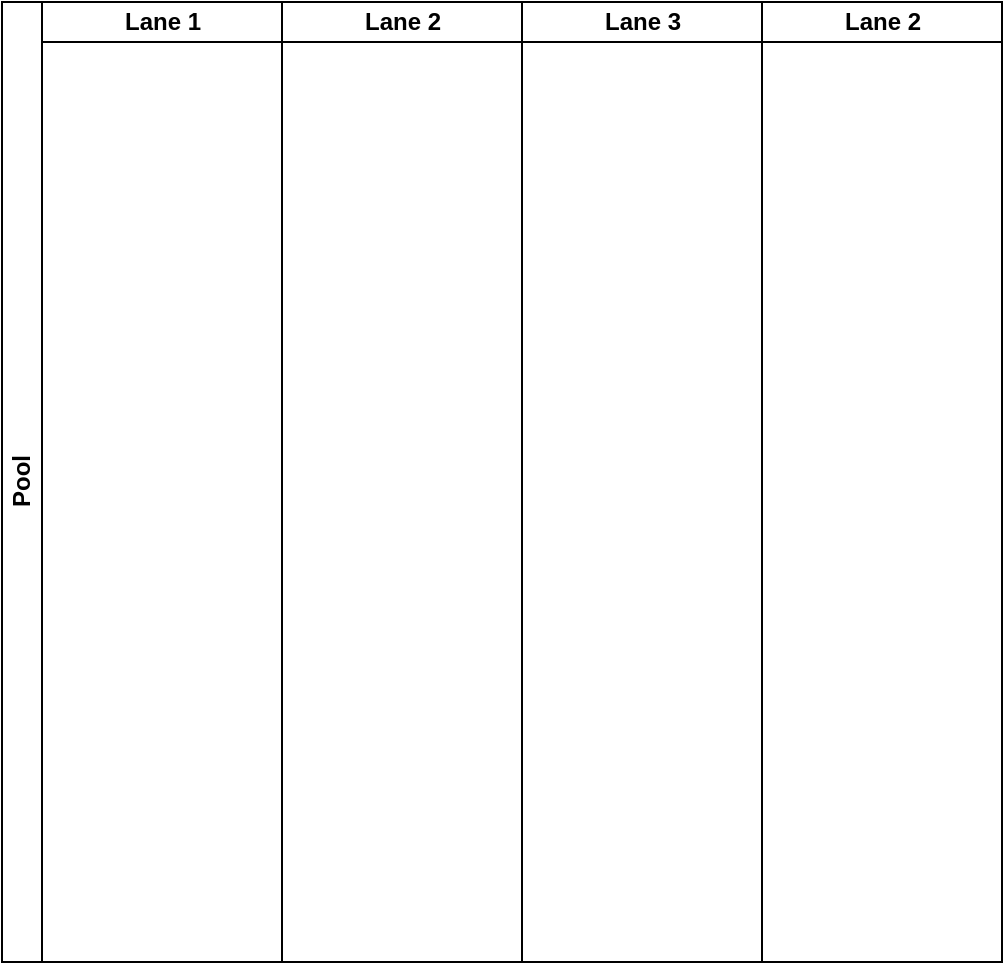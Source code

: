 <mxfile version="12.5.5" type="github">
  <diagram id="C5RBs43oDa-KdzZeNtuy" name="Page-1">
    <mxGraphModel dx="1422" dy="713" grid="1" gridSize="10" guides="0" tooltips="1" connect="1" arrows="1" fold="1" page="1" pageScale="1" pageWidth="827" pageHeight="1169" math="0" shadow="0">
      <root>
        <mxCell id="WIyWlLk6GJQsqaUBKTNV-0"/>
        <mxCell id="WIyWlLk6GJQsqaUBKTNV-1" parent="WIyWlLk6GJQsqaUBKTNV-0"/>
        <mxCell id="DZ1jDnInpylRQSh_QQD6-1" style="edgeStyle=orthogonalEdgeStyle;rounded=0;orthogonalLoop=1;jettySize=auto;html=1;exitX=1;exitY=0;exitDx=0;exitDy=0;entryX=1;entryY=0.5;entryDx=0;entryDy=0;" edge="1" parent="WIyWlLk6GJQsqaUBKTNV-1" source="WIyWlLk6GJQsqaUBKTNV-6">
          <mxGeometry relative="1" as="geometry">
            <mxPoint x="280" y="100" as="targetPoint"/>
            <Array as="points">
              <mxPoint x="300" y="190"/>
              <mxPoint x="300" y="100"/>
            </Array>
          </mxGeometry>
        </mxCell>
        <mxCell id="DZ1jDnInpylRQSh_QQD6-2" value="Pool" style="swimlane;html=1;childLayout=stackLayout;resizeParent=1;resizeParentMax=0;startSize=20;horizontal=0;horizontalStack=1;" vertex="1" parent="WIyWlLk6GJQsqaUBKTNV-1">
          <mxGeometry x="150" y="90" width="380" height="480" as="geometry"/>
        </mxCell>
        <mxCell id="DZ1jDnInpylRQSh_QQD6-3" value="Lane 1" style="swimlane;html=1;startSize=20;" vertex="1" parent="DZ1jDnInpylRQSh_QQD6-2">
          <mxGeometry x="20" width="120" height="480" as="geometry"/>
        </mxCell>
        <mxCell id="DZ1jDnInpylRQSh_QQD6-4" value="Lane 2" style="swimlane;html=1;startSize=20;" vertex="1" parent="DZ1jDnInpylRQSh_QQD6-2">
          <mxGeometry x="140" width="120" height="480" as="geometry"/>
        </mxCell>
        <mxCell id="DZ1jDnInpylRQSh_QQD6-5" value="Lane 3" style="swimlane;html=1;startSize=20;" vertex="1" parent="DZ1jDnInpylRQSh_QQD6-2">
          <mxGeometry x="260" width="120" height="480" as="geometry"/>
        </mxCell>
        <mxCell id="DZ1jDnInpylRQSh_QQD6-6" value="Lane 2" style="swimlane;html=1;startSize=20;" vertex="1" parent="WIyWlLk6GJQsqaUBKTNV-1">
          <mxGeometry x="530" y="90" width="120" height="480" as="geometry"/>
        </mxCell>
      </root>
    </mxGraphModel>
  </diagram>
</mxfile>
